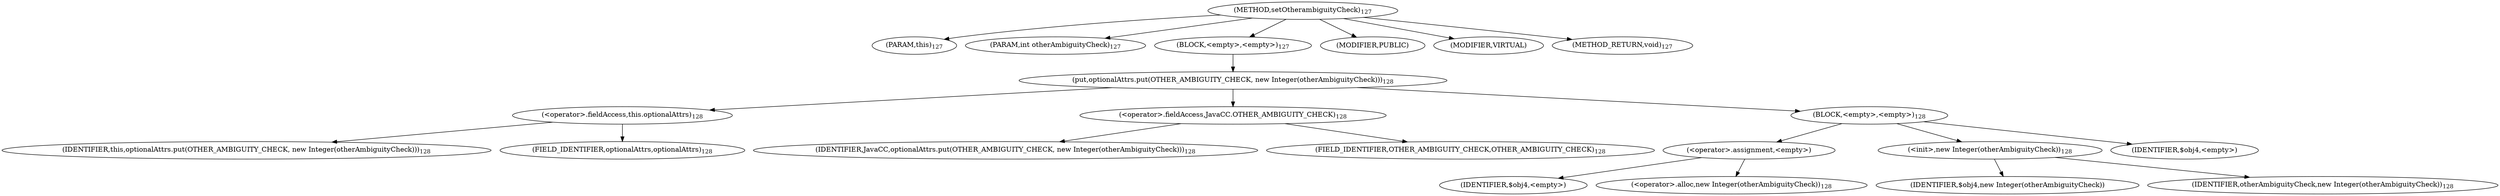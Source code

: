 digraph "setOtherambiguityCheck" {  
"211" [label = <(METHOD,setOtherambiguityCheck)<SUB>127</SUB>> ]
"212" [label = <(PARAM,this)<SUB>127</SUB>> ]
"213" [label = <(PARAM,int otherAmbiguityCheck)<SUB>127</SUB>> ]
"214" [label = <(BLOCK,&lt;empty&gt;,&lt;empty&gt;)<SUB>127</SUB>> ]
"215" [label = <(put,optionalAttrs.put(OTHER_AMBIGUITY_CHECK, new Integer(otherAmbiguityCheck)))<SUB>128</SUB>> ]
"216" [label = <(&lt;operator&gt;.fieldAccess,this.optionalAttrs)<SUB>128</SUB>> ]
"217" [label = <(IDENTIFIER,this,optionalAttrs.put(OTHER_AMBIGUITY_CHECK, new Integer(otherAmbiguityCheck)))<SUB>128</SUB>> ]
"218" [label = <(FIELD_IDENTIFIER,optionalAttrs,optionalAttrs)<SUB>128</SUB>> ]
"219" [label = <(&lt;operator&gt;.fieldAccess,JavaCC.OTHER_AMBIGUITY_CHECK)<SUB>128</SUB>> ]
"220" [label = <(IDENTIFIER,JavaCC,optionalAttrs.put(OTHER_AMBIGUITY_CHECK, new Integer(otherAmbiguityCheck)))<SUB>128</SUB>> ]
"221" [label = <(FIELD_IDENTIFIER,OTHER_AMBIGUITY_CHECK,OTHER_AMBIGUITY_CHECK)<SUB>128</SUB>> ]
"222" [label = <(BLOCK,&lt;empty&gt;,&lt;empty&gt;)<SUB>128</SUB>> ]
"223" [label = <(&lt;operator&gt;.assignment,&lt;empty&gt;)> ]
"224" [label = <(IDENTIFIER,$obj4,&lt;empty&gt;)> ]
"225" [label = <(&lt;operator&gt;.alloc,new Integer(otherAmbiguityCheck))<SUB>128</SUB>> ]
"226" [label = <(&lt;init&gt;,new Integer(otherAmbiguityCheck))<SUB>128</SUB>> ]
"227" [label = <(IDENTIFIER,$obj4,new Integer(otherAmbiguityCheck))> ]
"228" [label = <(IDENTIFIER,otherAmbiguityCheck,new Integer(otherAmbiguityCheck))<SUB>128</SUB>> ]
"229" [label = <(IDENTIFIER,$obj4,&lt;empty&gt;)> ]
"230" [label = <(MODIFIER,PUBLIC)> ]
"231" [label = <(MODIFIER,VIRTUAL)> ]
"232" [label = <(METHOD_RETURN,void)<SUB>127</SUB>> ]
  "211" -> "212" 
  "211" -> "213" 
  "211" -> "214" 
  "211" -> "230" 
  "211" -> "231" 
  "211" -> "232" 
  "214" -> "215" 
  "215" -> "216" 
  "215" -> "219" 
  "215" -> "222" 
  "216" -> "217" 
  "216" -> "218" 
  "219" -> "220" 
  "219" -> "221" 
  "222" -> "223" 
  "222" -> "226" 
  "222" -> "229" 
  "223" -> "224" 
  "223" -> "225" 
  "226" -> "227" 
  "226" -> "228" 
}
